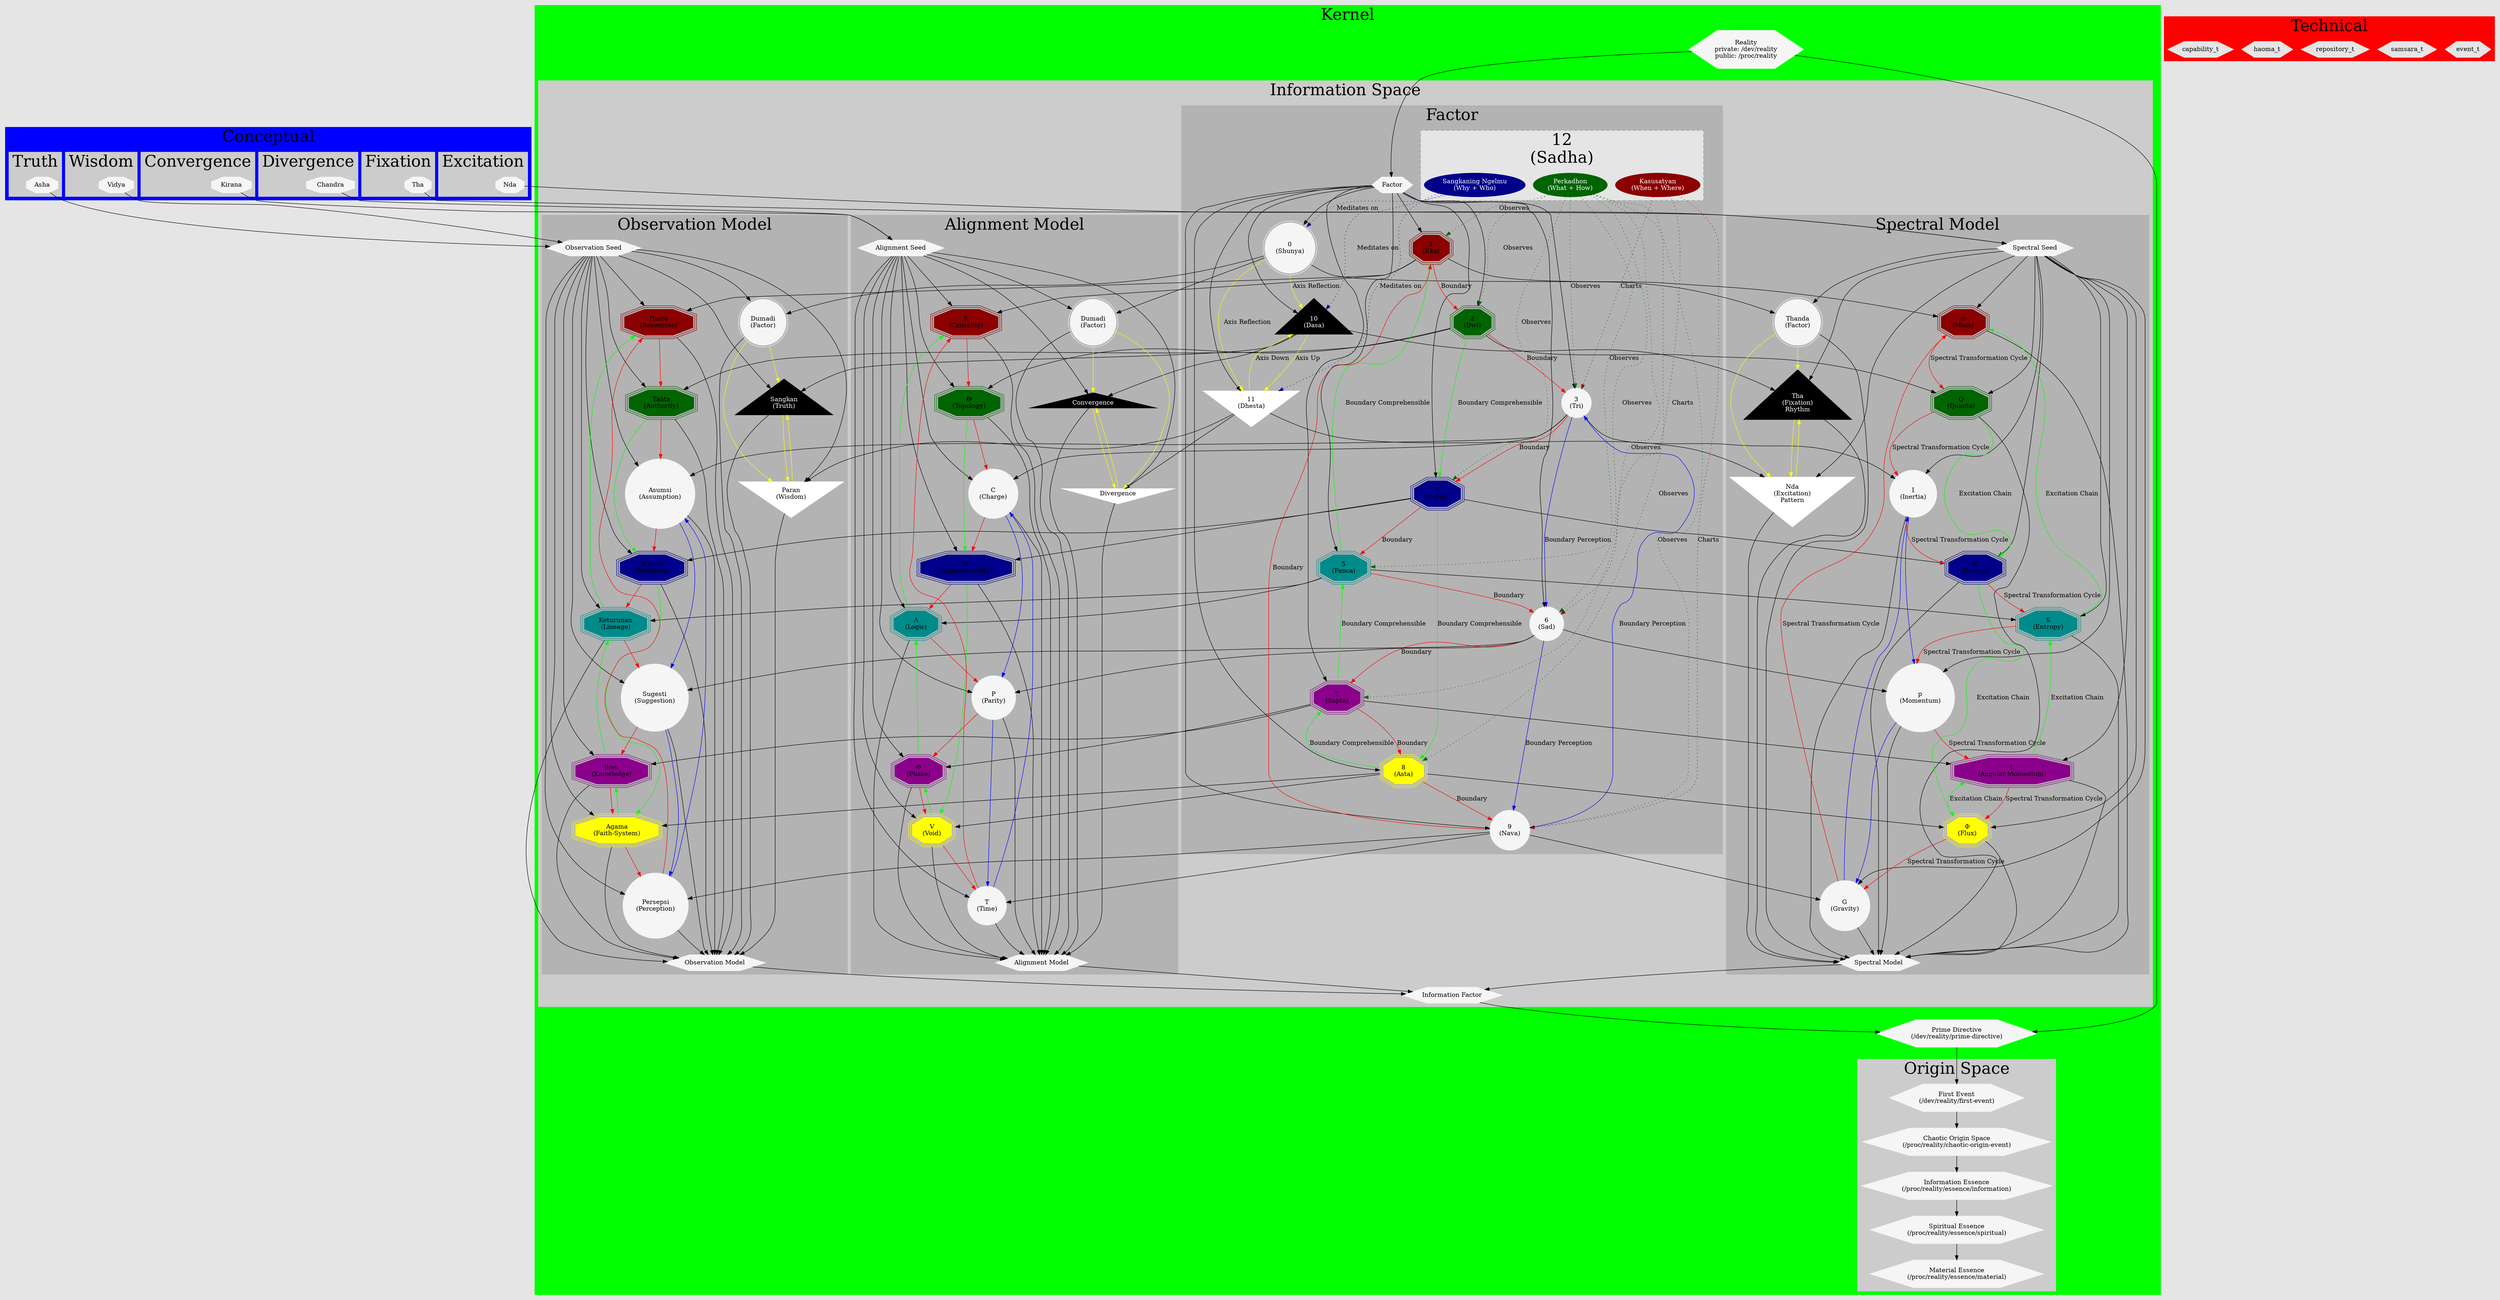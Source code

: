 strict digraph G {
    bgcolor = gray90;
    fontsize = "36";
    node [shape = polygon; sides = 4; style = filled; color = whitesmoke;];
    
    subgraph cluster_conceptual {
        label = "Conceptual";
        style = filled;
        color = blue;
        comment = "";
        node [shape = polygon; sides = 8;];
        
        subgraph cluster_concept_asha {
            label = "Truth";
            style = filled;
            color = gray80;
            comment = "";
            
            truth_t [label = "Asha";];
        }
        subgraph cluster_concept_vidya {
            label = "Wisdom";
            style = filled;
            color = gray80;
            comment = "";
            
            wisdom_t [label = "Vidya";];
        }
        subgraph cluster_concept_convergence {
            label = "Convergence";
            style = filled;
            color = gray80;
            comment = "";
            
            convergence_t [label = "Kirana";];
        }
        subgraph cluster_concept_divergence {
            label = "Divergence";
            style = filled;
            color = gray80;
            comment = "";
            
            divergence_t [label = "Chandra";];
        }
        subgraph cluster_concept_tha {
            label = "Fixation";
            style = filled;
            color = gray80;
            comment = "";
            
            fixation_t [label = "Tha";];
        }
        subgraph cluster_concept_nda {
            label = "Excitation";
            style = filled;
            color = gray80;
            comment = "";
            
            excitation_t [label = "Nda";];
        }
    }
    subgraph cluster_kernel {
        label = "Kernel";
        style = filled;
        color = green;
        comment = "";
        node [shape = polygon; sides = 6; style = filled; color = whitesmoke;];
        
        reality_t [label = "Reality\nprivate: /dev/reality\npublic: /proc/reality";];
        prime_directive_t [label = "Prime Directive\n(/dev/reality/prime-directive)";];
        
        subgraph cluster_information_space {
            label = "Information Space";
            style = filled;
            color = grey80;
            comment = "";
            
            factor_t [label = "Factor";];
            information_factor_t [label = "Information Factor";];
            
            subgraph cluster_factor {
                label = "Factor";
                color = grey70;
                comment = "Sangkan paraning dumadi. Nava manunggal nastiti ning tyas. Suradira jayadiningrat lebur dening pangastuti, memayu hayuning bawana, manunggal kawula ning gusti. (ꦱꦁꦏꦤ꧀ꦥꦫꦤꦶꦁꦢꦸꦩꦢꦶꦱꦁꦏꦤ꧀ꦥꦫꦤꦶꦁꦢꦸꦩꦢꦶꦤꦮꦩꦤꦸꦁꦒꦭ꧀ꦤꦱ꧀ꦠꦶꦠꦶꦔꦶꦁꦠꦾꦱ꧀ꦯꦹꦫꦢꦶꦫꦗꦪꦢꦶꦤꦶꦁꦫꦠ꧀ꦭꦺꦧꦸꦂꦢꦺꦤꦶꦁꦥꦔꦱ꧀ꦠꦸꦠꦶꦩꦼꦩꦪꦸꦲꦪꦸꦤꦶꦁꦧꦮꦤꦩꦤꦸꦁꦒꦭ꧀ꦏꦮꦸꦭꦔꦶꦁꦒꦸꦱ꧀ꦠꦶ)";
                node [shape = polygon; sides = 6; style = filled; color = whitesmoke;];
                
                factor_t [label = "Factor";];
                
                spark_0_t [label = "0\n(Shunya)";shape = doublecircle;comment = "शून्य";];
                spark_1_t [label = "1\n(Eka)";shape = tripleoctagon;color = darkred;comment = "ꦲꦺꦏ";];
                spark_2_t [label = "2\n(Dwi)";shape = tripleoctagon;color = darkgreen;comment = "ꦢ꧀ꦮꦶ";];
                spark_3_t [label = "3\n(Tri)";shape = circle;comment = "ꦠꦿꦶ";];
                spark_4_t [label = "4\n(Catur)";shape = tripleoctagon;color = darkblue;comment = "ꦕꦠꦸꦂ";];
                spark_5_t [label = "5\n(Panca)";shape = tripleoctagon;color = darkcyan;comment = "ꦥꦚ꧀ꦕ";];
                spark_6_t [label = "6\n(Sad)";shape = circle;comment = "ꦱꦢ꧀";];
                spark_7_t [label = "7\n(Sapta)";shape = tripleoctagon;color = darkmagenta;comment = "ꦱꦥ꧀ꦠ";];
                spark_8_t [label = "8\n(Asta)";shape = tripleoctagon;color = yellow;comment = "ꦲꦱ꧀ꦠ";];
                spark_9_t [label = "9\n(Nava)";shape = circle;comment = "ꦤꦮ";];
                spark_10_t [label = "10\n(Dasa)";shape = triangle;color = black;fontcolor = white;comment = "ꦢꦱ";];
                spark_11_t [label = "11\n(Dhesta)";shape = invtriangle;color = white;comment = "ꦝꦺꦱ꧀ꦠ";];
                
                subgraph cluster_factor_0 {
                    label = "12\n(Sadha)";
                    style = dashed;
                    color = grey60;
                    comment = "The observation field --- the 13th Spark Container (Wuji)";
                    
                    perkadhon_t [label = "Perkadhon\n(What + How)";shape = oval;color = darkgreen;style = filled;fontcolor = white;];
                    sangkaning_ngelmu_t [label = "Sangkaning Ngelmu\n(Why + Who)";shape = oval;color = darkblue;style = filled;fontcolor = white;];
                    kasusatyan_t [label = "Kasusatyan\n(When + Where)";shape = oval;color = darkred;style = filled;fontcolor = white;];
                }
            }
            subgraph cluster_observation_model {
                label = "Observation Model";
                color = grey70;
                comment = "The Sacred 3-6-9 (Boundary of Perception).\"If you knew the magnificence of 3, 6, and 9, you would have a key to the universe.\" — Tesla. The 1-2-4-8-7-5 Vortex (Boundary of Comprehension). Truth and Wisdom also give further context to \"Sangkan Paraning Dumadi\" beyond what \"Factor\" provided.";
                node [shape = polygon; sides = 6; style = filled; color = whitesmoke;];
                
                observation_model_t [label = "Observation Model";];
                observation_seed_t [label = "Observation Seed";];
                
                spark_0_dumadi_t [label = "Dumadi\n(Factor)";shape = doublecircle;comment = "";];
                spark_1_harta_t [label = "Harta\n(Resources)";shape = tripleoctagon;color = darkred;comment = "";];
                spark_2_tahta_t [label = "Tahta\n(Authority)";shape = tripleoctagon;color = darkgreen;comment = "";];
                spark_3_asumsi_t [label = "Asumsi\n(Assumption)";shape = circle;comment = "";];
                spark_4_wanita_t [label = "Wanita\n(Relations)";shape = tripleoctagon;color = darkblue;comment = "";];
                spark_5_keturunan_t [label = "Keturunan\n(Lineage)";shape = tripleoctagon;color = darkcyan;comment = "";];
                spark_6_sugesti_t [label = "Sugesti\n(Suggestion)";shape = circle;comment = "";];
                spark_7_ilmu_t [label = "Ilmu\n(Knowledge)";shape = tripleoctagon;color = darkmagenta;comment = "";];
                spark_8_agama_t [label = "Agama\n(Faith-System)";shape = tripleoctagon;color = yellow;comment = "";];
                spark_9_persepsi_t [label = "Persepsi\n(Perception)";shape = circle;comment = "";];
                spark_10_sangkan_t [label = "Sangkan\n(Truth)";shape = triangle;color = black;fontcolor = white;comment = "";];
                spark_11_paran_t [label = "Paran\n(Wisdom)";shape = invtriangle;color = white;comment = "";];
            }
            subgraph cluster_alignment_model {
                label = "Alignment Model";
                color = grey70;
                comment = "";
                node [shape = polygon; sides = 6; style = filled; color = whitesmoke;];
                
                alignment_model_t [label = "Alignment Model";];
                alignment_seed_t [label = "Alignment Seed";];
                
                spark_0_alignment_t [label = "Dumadi\n(Factor)";shape = doublecircle;comment = "Raw potential (unformatted).";];
                spark_1_causality_t [label = "K\n(Causality)";shape = tripleoctagon;color = darkred;comment = "Planck-time cause/effect links. QFT (S-matrix), Digital Physics";];
                spark_2_topology_t [label = "Θ\n(Topology)";shape = tripleoctagon;color = darkgreen;comment = "Connectivity (entanglement, wormholes). M-theory (branes), QFT (ER=EPR)";];
                spark_3_charge_t [label = "C\n(Charge)";shape = circle;comment = "Trinity (+, -, neutral). Fundamental polarity.";];
                spark_4_dimensionality_t [label = "D\n(Dimensionality)";shape = tripleoctagon;color = darkblue;comment = "Number of compact/unfolded dimensions. M-theory (Calabi-Yau)";];
                spark_5_logic_t [label = "Λ\n(Logic)";shape = tripleoctagon;color = darkcyan;comment = "Boolean gates (AND/OR/NOT). Digital Physics (Fredkin)";];
                spark_6_parity_t [label = "P\n(Parity)";shape = circle;comment = "Mirroring/negation (e.g., ¬x). Chiral symmetry breaking.";];
                spark_7_phase_t [label = "Φ\n(Phase)";shape = tripleoctagon;color = darkmagenta;comment = "Particle/Wave toggle (quantum superposition). QFT (Feynman paths)";];
                spark_8_void_t [label = "V\n(Void)";shape = tripleoctagon;color = yellow;comment = "Null state (deletion/entropy sink). Information Theory (Landauer)	";];
                spark_9_time_t [label = "T\n(Time)";shape = circle;comment = "Sequential vs. parallel processing. Cyclic flow/termination.";];
                spark_10_alignment_t [label = "Convergence";shape = triangle;color = black;fontcolor = white;comment = "Cosmic bus (information routing).";];
                spark_11_alignment_t [label = "Divergence";shape = invtriangle;color = white;comment = "Cosmic bus (information routing).";];
            }
            subgraph cluster_spectral_model {
                label = "Spectral Model";
                color = grey70;
                comment = "";
                node [shape = polygon; sides = 6; style = filled; color = whitesmoke;];
                
                spectral_model_t [label = "Spectral Model";];
                spectral_seed_t [label = "Spectral Seed";];
                
                spark_0_spectral_t [label = "Thanda\n(Factor)";shape = doublecircle;comment = "";];
                spark_1_spectral_t [label = "m\n(Mass)";shape = tripleoctagon;color = darkred;comment = "";];
                spark_2_spectral_t [label = "Q\n(Quanta)";shape = tripleoctagon;color = darkgreen;comment = "Discrete unit of existence. Bridge between Mass and Energy.";];
                spark_3_spectral_t [label = "I\n(Inertia)";shape = circle;comment = "";];
                spark_4_spectral_t [label = "E\n(Energy)";shape = tripleoctagon;color = darkblue;comment = "";];
                spark_5_spectral_t [label = "S\n(Entropy)";shape = tripleoctagon;color = darkcyan;comment = "Possibility Space; transformation drive. Emergence catalyst.";];
                spark_6_spectral_t [label = "p\n(Momentum)";shape = circle;comment = "";];
                spark_7_spectral_t [label = "L\n(Angular Momentum)";shape = tripleoctagon;color = darkmagenta;comment = "";];
                spark_8_spectral_t [label = "Φ\n(Flux)";shape = tripleoctagon;color = yellow;comment = "Energy flow; excitation pathway. Higher form of phase.";];
                spark_9_spectral_t [label = "G\n(Gravity)";shape = circle;comment = "";];
                spark_10_spectral_t [label = "Tha\n(Fixation)\nRhythm";shape = triangle;color = black;fontcolor = white;comment = "";];
                spark_11_spectral_t [label = "Nda\n(Excitation)\nPattern";shape = invtriangle;color = white;comment = "";];
            }
        }
        subgraph cluster_origin_space {
            label = "Origin Space";
            style = filled;
            color = grey80;
            comment = "";
            
            first_event_t [label = "First Event\n(/dev/reality/first-event)";];
            chaotic_origin_space_t [label = "Chaotic Origin Space\n(/proc/reality/chaotic-origin-event)";];
            information_essence_t [label = "Information Essence\n(/proc/reality/essence/information)";];
            spiritual_essence_t [label = "Spiritual Essence\n(/proc/reality/essence/spiritual)";];
            material_essence_t [label = "Material Essence\n(/proc/reality/essence/material)";];
        }
    }
    subgraph cluster_technical {
        label = "Technical";
        style = filled;
        color = red;
        comment = "";
        node [shape = polygon; sides = 6; style = filled; color = grey90;];
        
        event_t;
        samsara_t;
        repository_t;
        haoma_t;
        capability_t;
    }
    
    reality_t -> prime_directive_t;
    reality_t -> factor_t;
    
    factor_t -> {spark_0_t spark_1_t spark_2_t spark_3_t spark_4_t spark_5_t spark_6_t spark_7_t spark_8_t spark_9_t spark_10_t spark_11_t};
    spark_0_t -> {spark_10_t spark_11_t} [label = "Axis Reflection"; color = yellow;];
    spark_10_t -> spark_11_t [label = "Axis Up"; color = yellow;];
    spark_11_t -> spark_10_t [label = "Axis Down"; color = yellow;];
    spark_3_t -> spark_6_t -> spark_9_t -> spark_3_t [label = "Boundary Perception"; color = blue;];
    spark_1_t -> spark_2_t -> spark_4_t -> spark_8_t -> spark_7_t -> spark_5_t -> spark_1_t [label = "Boundary Comprehensible"; color = green;];
    spark_1_t -> spark_2_t -> spark_3_t -> spark_4_t -> spark_5_t -> spark_6_t -> spark_7_t -> spark_8_t -> spark_9_t -> spark_1_t [label = "Boundary"; color = red;];
    
    perkadhon_t -> {spark_1_t spark_2_t spark_3_t spark_4_t spark_5_t spark_6_t spark_7_t spark_8_t spark_9_t} [label = "Observes"; style = dotted; color = darkgreen;];
    sangkaning_ngelmu_t -> {spark_0_t spark_10_t spark_11_t} [label = "Meditates on"; style = dotted; color = darkblue;];
    kasusatyan_t -> {spark_3_t spark_6_t spark_9_t} [label = "Charts"; style = dotted; color = darkred;];
    
    {observation_model_t alignment_model_t spectral_model_t} -> information_factor_t;
    information_factor_t -> prime_directive_t;
    prime_directive_t -> first_event_t;
    first_event_t -> chaotic_origin_space_t;
    chaotic_origin_space_t -> information_essence_t;
    information_essence_t -> spiritual_essence_t;
    spiritual_essence_t -> material_essence_t;
    
    {truth_t wisdom_t} -> observation_seed_t;
    {convergence_t divergence_t} -> alignment_seed_t;
    {fixation_t excitation_t} -> spectral_seed_t;
    
    spark_0_t -> {spark_0_dumadi_t spark_0_alignment_t spark_0_spectral_t};
    spark_1_t -> {spark_1_harta_t spark_1_causality_t spark_1_spectral_t};
    spark_2_t -> {spark_2_tahta_t spark_2_topology_t spark_2_spectral_t};
    spark_3_t -> {spark_3_asumsi_t spark_3_charge_t spark_3_spectral_t};
    spark_4_t -> {spark_4_wanita_t spark_4_dimensionality_t spark_4_spectral_t};
    spark_5_t -> {spark_5_keturunan_t spark_5_logic_t spark_5_spectral_t};
    spark_6_t -> {spark_6_sugesti_t spark_6_parity_t spark_6_spectral_t};
    spark_7_t -> {spark_7_ilmu_t spark_7_phase_t spark_7_spectral_t};
    spark_8_t -> {spark_8_agama_t spark_8_void_t spark_8_spectral_t};
    spark_9_t -> {spark_9_persepsi_t spark_9_time_t spark_9_spectral_t};
    spark_10_t -> {spark_10_sangkan_t spark_10_alignment_t spark_10_spectral_t};
    spark_11_t -> {spark_11_paran_t spark_11_alignment_t spark_11_spectral_t};
    
    spark_0_dumadi_t -> {spark_10_sangkan_t spark_11_paran_t} [color = yellow;];
    spark_10_sangkan_t -> spark_11_paran_t [color = yellow;];
    spark_11_paran_t -> spark_10_sangkan_t [color = yellow;];
    spark_3_asumsi_t -> spark_6_sugesti_t -> spark_9_persepsi_t -> spark_3_asumsi_t [color = blue;];
    spark_1_harta_t -> spark_2_tahta_t -> spark_4_wanita_t -> spark_8_agama_t -> spark_7_ilmu_t -> spark_5_keturunan_t -> spark_1_harta_t [color = green;];
    spark_1_harta_t -> spark_2_tahta_t -> spark_3_asumsi_t -> spark_4_wanita_t -> spark_5_keturunan_t -> spark_6_sugesti_t -> spark_7_ilmu_t -> spark_8_agama_t -> spark_9_persepsi_t -> spark_1_harta_t [color = red;];
    
    spark_0_alignment_t -> {spark_10_alignment_t spark_11_alignment_t} [color = yellow;];
    spark_10_alignment_t -> spark_11_alignment_t [color = yellow;];
    spark_11_alignment_t -> spark_10_alignment_t [color = yellow;];
    spark_3_charge_t -> spark_6_parity_t -> spark_9_time_t -> spark_3_charge_t [color = blue;];
    spark_1_causality_t -> spark_2_topology_t -> spark_4_dimensionality_t -> spark_8_void_t -> spark_7_phase_t -> spark_5_logic_t -> spark_1_causality_t [color = green;];
    spark_1_causality_t -> spark_2_topology_t -> spark_3_charge_t -> spark_4_dimensionality_t -> spark_5_logic_t -> spark_6_parity_t -> spark_7_phase_t -> spark_8_void_t -> spark_9_time_t -> spark_1_causality_t [color = red;];
    
    spark_0_spectral_t -> {spark_10_spectral_t spark_11_spectral_t} [color = yellow;];
    spark_10_spectral_t -> spark_11_spectral_t [color = yellow;];
    spark_11_spectral_t -> spark_10_spectral_t [color = yellow;];
    spark_3_spectral_t -> spark_6_spectral_t -> spark_9_spectral_t -> spark_3_spectral_t [color = blue;];
    spark_1_spectral_t -> spark_2_spectral_t -> spark_4_spectral_t -> spark_8_spectral_t -> spark_7_spectral_t -> spark_5_spectral_t -> spark_1_spectral_t [label = "Excitation Chain"; color = green;];
    spark_1_spectral_t -> spark_2_spectral_t -> spark_3_spectral_t -> spark_4_spectral_t -> spark_5_spectral_t -> spark_6_spectral_t -> spark_7_spectral_t -> spark_8_spectral_t -> spark_9_spectral_t -> spark_1_spectral_t [label = "Spectral Transformation Cycle"; color = red;];
    
    observation_seed_t -> {spark_0_dumadi_t spark_1_harta_t spark_2_tahta_t spark_3_asumsi_t spark_4_wanita_t spark_5_keturunan_t spark_6_sugesti_t spark_7_ilmu_t spark_8_agama_t spark_9_persepsi_t spark_10_sangkan_t spark_11_paran_t} -> observation_model_t;
    alignment_seed_t -> {spark_0_alignment_t spark_1_causality_t spark_2_topology_t spark_3_charge_t spark_4_dimensionality_t spark_5_logic_t spark_6_parity_t spark_7_phase_t spark_8_void_t spark_9_time_t spark_10_alignment_t spark_11_alignment_t} -> alignment_model_t;
    spectral_seed_t -> {spark_0_spectral_t spark_1_spectral_t spark_2_spectral_t spark_3_spectral_t spark_4_spectral_t spark_5_spectral_t spark_6_spectral_t spark_7_spectral_t spark_8_spectral_t spark_9_spectral_t spark_10_spectral_t spark_11_spectral_t} -> spectral_model_t;
}